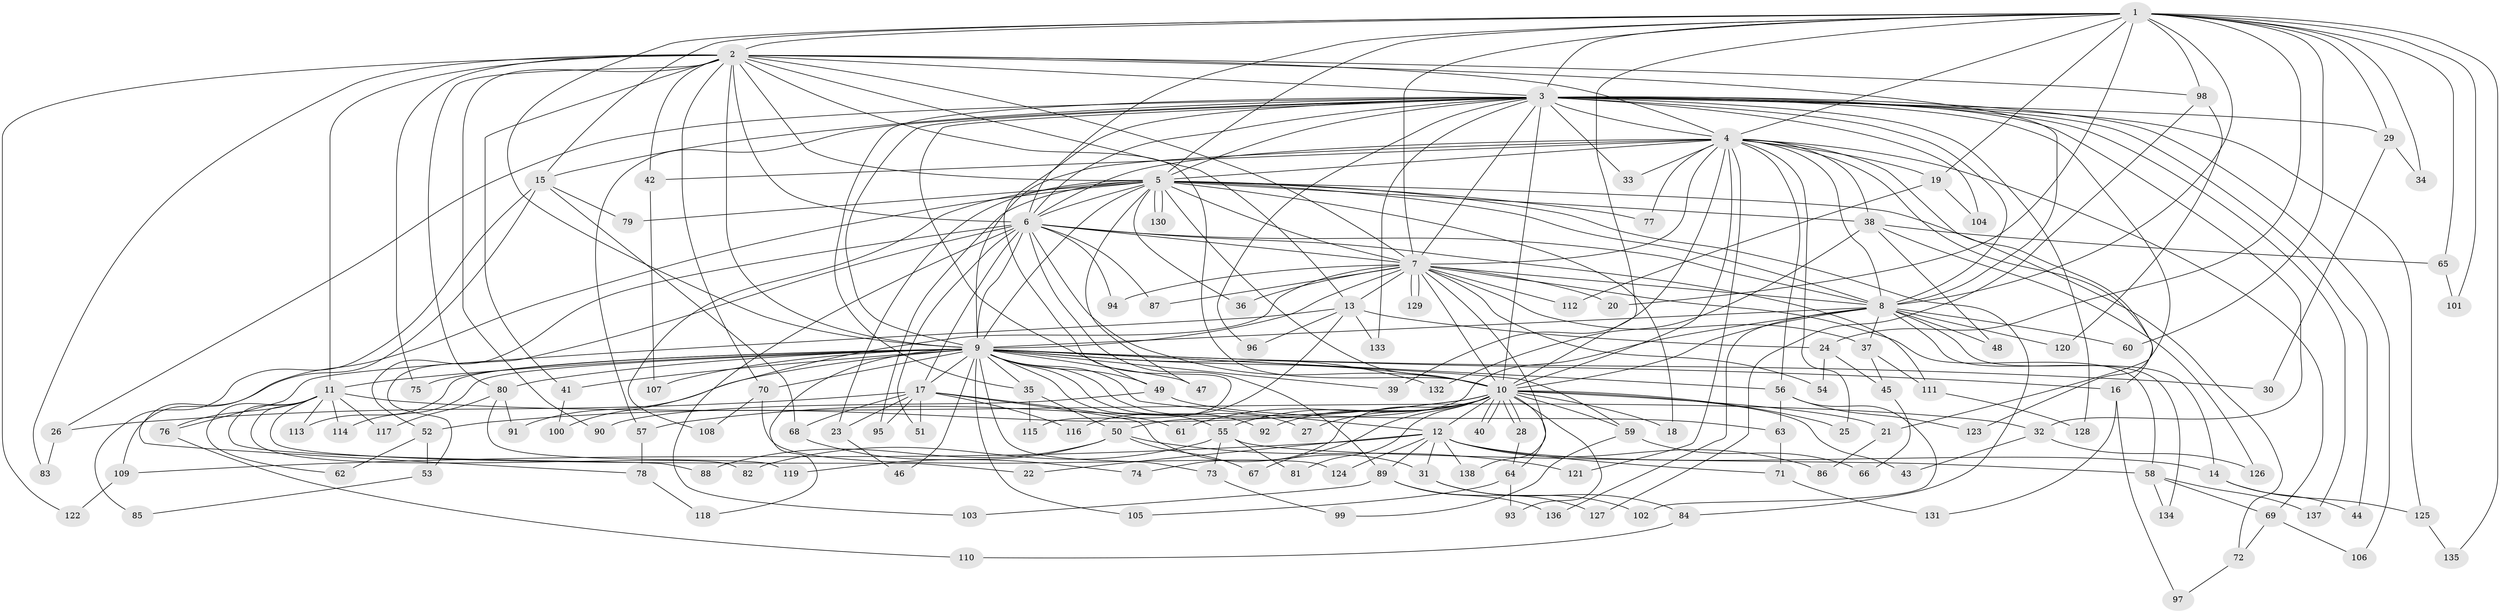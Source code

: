// coarse degree distribution, {17: 0.018867924528301886, 19: 0.009433962264150943, 23: 0.009433962264150943, 41: 0.009433962264150943, 30: 0.009433962264150943, 20: 0.009433962264150943, 27: 0.009433962264150943, 11: 0.02830188679245283, 7: 0.018867924528301886, 3: 0.20754716981132076, 2: 0.5094339622641509, 4: 0.07547169811320754, 1: 0.018867924528301886, 6: 0.018867924528301886, 5: 0.04716981132075472}
// Generated by graph-tools (version 1.1) at 2025/23/03/03/25 07:23:41]
// undirected, 138 vertices, 301 edges
graph export_dot {
graph [start="1"]
  node [color=gray90,style=filled];
  1;
  2;
  3;
  4;
  5;
  6;
  7;
  8;
  9;
  10;
  11;
  12;
  13;
  14;
  15;
  16;
  17;
  18;
  19;
  20;
  21;
  22;
  23;
  24;
  25;
  26;
  27;
  28;
  29;
  30;
  31;
  32;
  33;
  34;
  35;
  36;
  37;
  38;
  39;
  40;
  41;
  42;
  43;
  44;
  45;
  46;
  47;
  48;
  49;
  50;
  51;
  52;
  53;
  54;
  55;
  56;
  57;
  58;
  59;
  60;
  61;
  62;
  63;
  64;
  65;
  66;
  67;
  68;
  69;
  70;
  71;
  72;
  73;
  74;
  75;
  76;
  77;
  78;
  79;
  80;
  81;
  82;
  83;
  84;
  85;
  86;
  87;
  88;
  89;
  90;
  91;
  92;
  93;
  94;
  95;
  96;
  97;
  98;
  99;
  100;
  101;
  102;
  103;
  104;
  105;
  106;
  107;
  108;
  109;
  110;
  111;
  112;
  113;
  114;
  115;
  116;
  117;
  118;
  119;
  120;
  121;
  122;
  123;
  124;
  125;
  126;
  127;
  128;
  129;
  130;
  131;
  132;
  133;
  134;
  135;
  136;
  137;
  138;
  1 -- 2;
  1 -- 3;
  1 -- 4;
  1 -- 5;
  1 -- 6;
  1 -- 7;
  1 -- 8;
  1 -- 9;
  1 -- 10;
  1 -- 15;
  1 -- 19;
  1 -- 20;
  1 -- 24;
  1 -- 29;
  1 -- 34;
  1 -- 60;
  1 -- 65;
  1 -- 98;
  1 -- 101;
  1 -- 135;
  2 -- 3;
  2 -- 4;
  2 -- 5;
  2 -- 6;
  2 -- 7;
  2 -- 8;
  2 -- 9;
  2 -- 10;
  2 -- 11;
  2 -- 13;
  2 -- 41;
  2 -- 42;
  2 -- 70;
  2 -- 75;
  2 -- 80;
  2 -- 83;
  2 -- 90;
  2 -- 98;
  2 -- 122;
  3 -- 4;
  3 -- 5;
  3 -- 6;
  3 -- 7;
  3 -- 8;
  3 -- 9;
  3 -- 10;
  3 -- 15;
  3 -- 21;
  3 -- 26;
  3 -- 29;
  3 -- 32;
  3 -- 33;
  3 -- 35;
  3 -- 44;
  3 -- 49;
  3 -- 57;
  3 -- 96;
  3 -- 104;
  3 -- 106;
  3 -- 115;
  3 -- 125;
  3 -- 128;
  3 -- 133;
  3 -- 137;
  4 -- 5;
  4 -- 6;
  4 -- 7;
  4 -- 8;
  4 -- 9;
  4 -- 10;
  4 -- 16;
  4 -- 19;
  4 -- 25;
  4 -- 33;
  4 -- 38;
  4 -- 39;
  4 -- 42;
  4 -- 56;
  4 -- 69;
  4 -- 77;
  4 -- 121;
  4 -- 123;
  5 -- 6;
  5 -- 7;
  5 -- 8;
  5 -- 9;
  5 -- 10;
  5 -- 18;
  5 -- 23;
  5 -- 36;
  5 -- 38;
  5 -- 47;
  5 -- 72;
  5 -- 77;
  5 -- 79;
  5 -- 84;
  5 -- 95;
  5 -- 108;
  5 -- 109;
  5 -- 130;
  5 -- 130;
  6 -- 7;
  6 -- 8;
  6 -- 9;
  6 -- 10;
  6 -- 17;
  6 -- 51;
  6 -- 52;
  6 -- 53;
  6 -- 87;
  6 -- 89;
  6 -- 94;
  6 -- 103;
  6 -- 111;
  7 -- 8;
  7 -- 9;
  7 -- 10;
  7 -- 13;
  7 -- 20;
  7 -- 36;
  7 -- 37;
  7 -- 54;
  7 -- 58;
  7 -- 87;
  7 -- 94;
  7 -- 100;
  7 -- 112;
  7 -- 129;
  7 -- 129;
  7 -- 138;
  8 -- 9;
  8 -- 10;
  8 -- 14;
  8 -- 37;
  8 -- 48;
  8 -- 50;
  8 -- 60;
  8 -- 120;
  8 -- 134;
  8 -- 136;
  9 -- 10;
  9 -- 11;
  9 -- 12;
  9 -- 16;
  9 -- 17;
  9 -- 27;
  9 -- 30;
  9 -- 35;
  9 -- 39;
  9 -- 41;
  9 -- 46;
  9 -- 47;
  9 -- 49;
  9 -- 55;
  9 -- 56;
  9 -- 59;
  9 -- 70;
  9 -- 73;
  9 -- 75;
  9 -- 80;
  9 -- 91;
  9 -- 92;
  9 -- 105;
  9 -- 107;
  9 -- 113;
  9 -- 114;
  9 -- 118;
  9 -- 132;
  10 -- 12;
  10 -- 18;
  10 -- 21;
  10 -- 25;
  10 -- 27;
  10 -- 28;
  10 -- 28;
  10 -- 40;
  10 -- 40;
  10 -- 43;
  10 -- 52;
  10 -- 55;
  10 -- 57;
  10 -- 59;
  10 -- 61;
  10 -- 64;
  10 -- 67;
  10 -- 74;
  10 -- 81;
  10 -- 92;
  10 -- 93;
  11 -- 22;
  11 -- 32;
  11 -- 62;
  11 -- 76;
  11 -- 82;
  11 -- 88;
  11 -- 113;
  11 -- 114;
  11 -- 117;
  12 -- 14;
  12 -- 22;
  12 -- 31;
  12 -- 71;
  12 -- 86;
  12 -- 89;
  12 -- 109;
  12 -- 124;
  12 -- 138;
  13 -- 24;
  13 -- 76;
  13 -- 96;
  13 -- 116;
  13 -- 133;
  14 -- 44;
  14 -- 125;
  15 -- 68;
  15 -- 78;
  15 -- 79;
  15 -- 85;
  16 -- 97;
  16 -- 131;
  17 -- 23;
  17 -- 26;
  17 -- 31;
  17 -- 51;
  17 -- 61;
  17 -- 68;
  17 -- 95;
  17 -- 116;
  19 -- 104;
  19 -- 112;
  21 -- 86;
  23 -- 46;
  24 -- 45;
  24 -- 54;
  26 -- 83;
  28 -- 64;
  29 -- 30;
  29 -- 34;
  31 -- 84;
  31 -- 102;
  32 -- 43;
  32 -- 126;
  35 -- 50;
  35 -- 115;
  37 -- 45;
  37 -- 111;
  38 -- 48;
  38 -- 65;
  38 -- 126;
  38 -- 132;
  41 -- 100;
  42 -- 107;
  45 -- 66;
  49 -- 63;
  49 -- 90;
  50 -- 67;
  50 -- 88;
  50 -- 119;
  50 -- 121;
  52 -- 53;
  52 -- 62;
  53 -- 85;
  55 -- 58;
  55 -- 73;
  55 -- 81;
  55 -- 82;
  56 -- 63;
  56 -- 102;
  56 -- 123;
  57 -- 78;
  58 -- 69;
  58 -- 134;
  58 -- 137;
  59 -- 66;
  59 -- 99;
  63 -- 71;
  64 -- 93;
  64 -- 105;
  65 -- 101;
  68 -- 74;
  69 -- 72;
  69 -- 106;
  70 -- 108;
  70 -- 124;
  71 -- 131;
  72 -- 97;
  73 -- 99;
  76 -- 110;
  78 -- 118;
  80 -- 91;
  80 -- 117;
  80 -- 119;
  84 -- 110;
  89 -- 103;
  89 -- 127;
  89 -- 136;
  98 -- 120;
  98 -- 127;
  109 -- 122;
  111 -- 128;
  125 -- 135;
}
